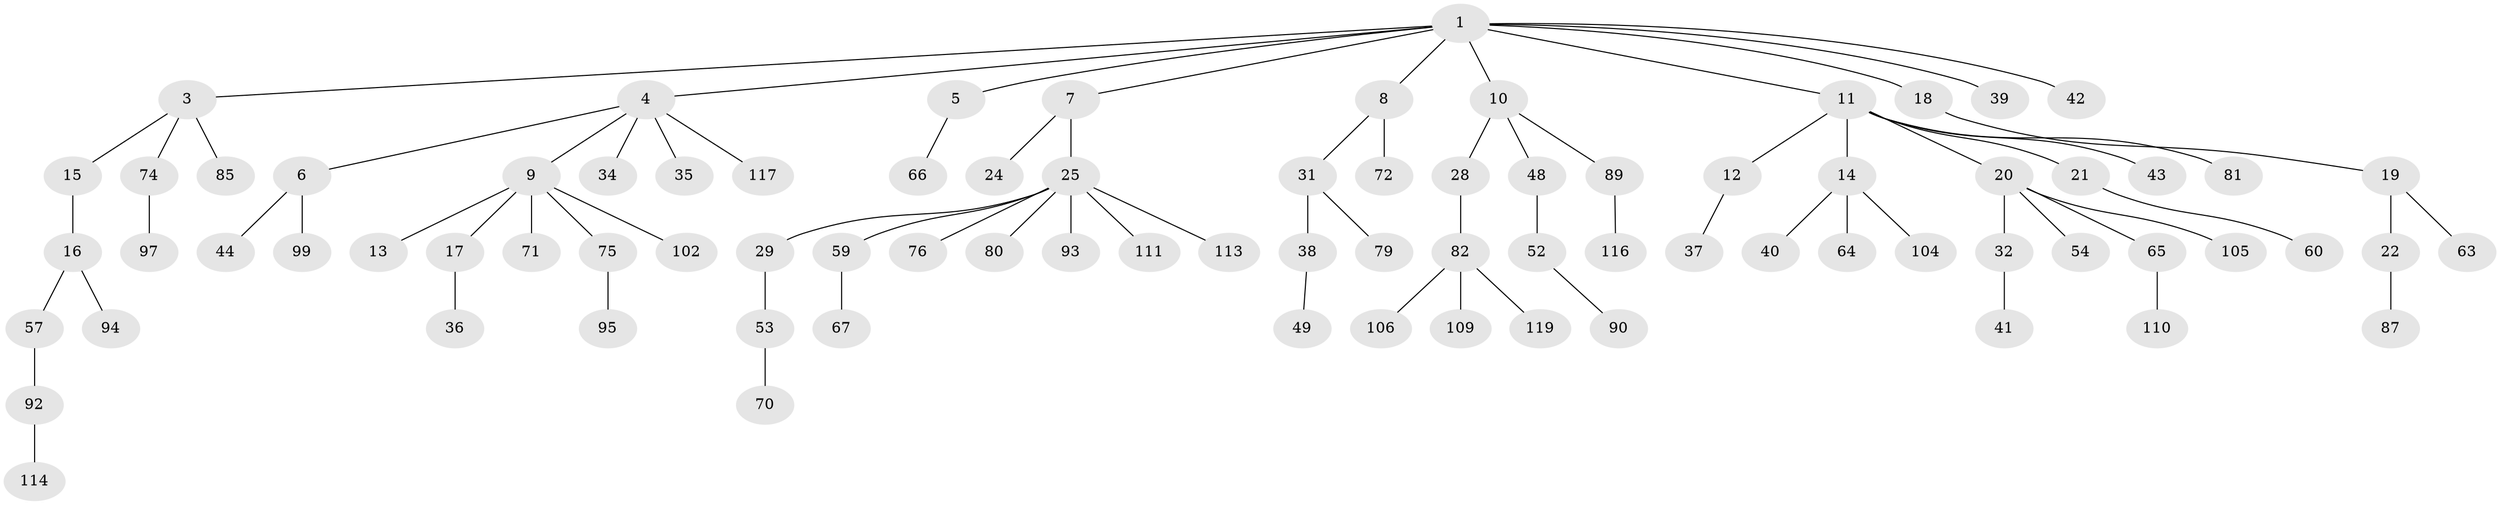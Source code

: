 // original degree distribution, {7: 0.025, 5: 0.03333333333333333, 4: 0.06666666666666667, 6: 0.008333333333333333, 2: 0.225, 3: 0.11666666666666667, 1: 0.525}
// Generated by graph-tools (version 1.1) at 2025/42/03/06/25 10:42:03]
// undirected, 83 vertices, 82 edges
graph export_dot {
graph [start="1"]
  node [color=gray90,style=filled];
  1 [super="+2"];
  3;
  4 [super="+88"];
  5 [super="+58"];
  6 [super="+103"];
  7;
  8 [super="+30"];
  9 [super="+23"];
  10 [super="+27"];
  11 [super="+33"];
  12 [super="+115"];
  13;
  14 [super="+56"];
  15;
  16 [super="+47"];
  17 [super="+83"];
  18 [super="+55"];
  19 [super="+51"];
  20 [super="+68"];
  21 [super="+62"];
  22;
  24 [super="+98"];
  25 [super="+26"];
  28;
  29 [super="+73"];
  31 [super="+108"];
  32 [super="+69"];
  34;
  35;
  36 [super="+101"];
  37;
  38 [super="+46"];
  39 [super="+112"];
  40;
  41 [super="+45"];
  42;
  43;
  44;
  48 [super="+50"];
  49;
  52 [super="+78"];
  53 [super="+100"];
  54;
  57 [super="+61"];
  59 [super="+86"];
  60;
  63;
  64;
  65 [super="+77"];
  66;
  67;
  70;
  71 [super="+96"];
  72 [super="+107"];
  74 [super="+84"];
  75;
  76;
  79;
  80 [super="+91"];
  81;
  82 [super="+118"];
  85;
  87;
  89;
  90;
  92;
  93;
  94;
  95;
  97;
  99;
  102;
  104;
  105;
  106;
  109;
  110 [super="+120"];
  111;
  113;
  114;
  116;
  117;
  119;
  1 -- 3;
  1 -- 5;
  1 -- 7;
  1 -- 8;
  1 -- 10;
  1 -- 39;
  1 -- 18;
  1 -- 4;
  1 -- 42;
  1 -- 11;
  3 -- 15;
  3 -- 74;
  3 -- 85;
  4 -- 6;
  4 -- 9;
  4 -- 34;
  4 -- 35;
  4 -- 117;
  5 -- 66;
  6 -- 44;
  6 -- 99;
  7 -- 24;
  7 -- 25;
  8 -- 31;
  8 -- 72;
  9 -- 13;
  9 -- 17;
  9 -- 75;
  9 -- 102;
  9 -- 71;
  10 -- 28;
  10 -- 48;
  10 -- 89;
  11 -- 12;
  11 -- 14;
  11 -- 20;
  11 -- 21;
  11 -- 43;
  11 -- 81;
  12 -- 37;
  14 -- 40;
  14 -- 104;
  14 -- 64;
  15 -- 16;
  16 -- 57;
  16 -- 94;
  17 -- 36;
  18 -- 19;
  19 -- 22;
  19 -- 63;
  20 -- 32;
  20 -- 54;
  20 -- 65;
  20 -- 105;
  21 -- 60;
  22 -- 87;
  25 -- 80;
  25 -- 113;
  25 -- 93;
  25 -- 59;
  25 -- 76;
  25 -- 29;
  25 -- 111;
  28 -- 82;
  29 -- 53;
  31 -- 38;
  31 -- 79;
  32 -- 41;
  38 -- 49;
  48 -- 52;
  52 -- 90;
  53 -- 70;
  57 -- 92;
  59 -- 67;
  65 -- 110;
  74 -- 97;
  75 -- 95;
  82 -- 106;
  82 -- 109;
  82 -- 119;
  89 -- 116;
  92 -- 114;
}
